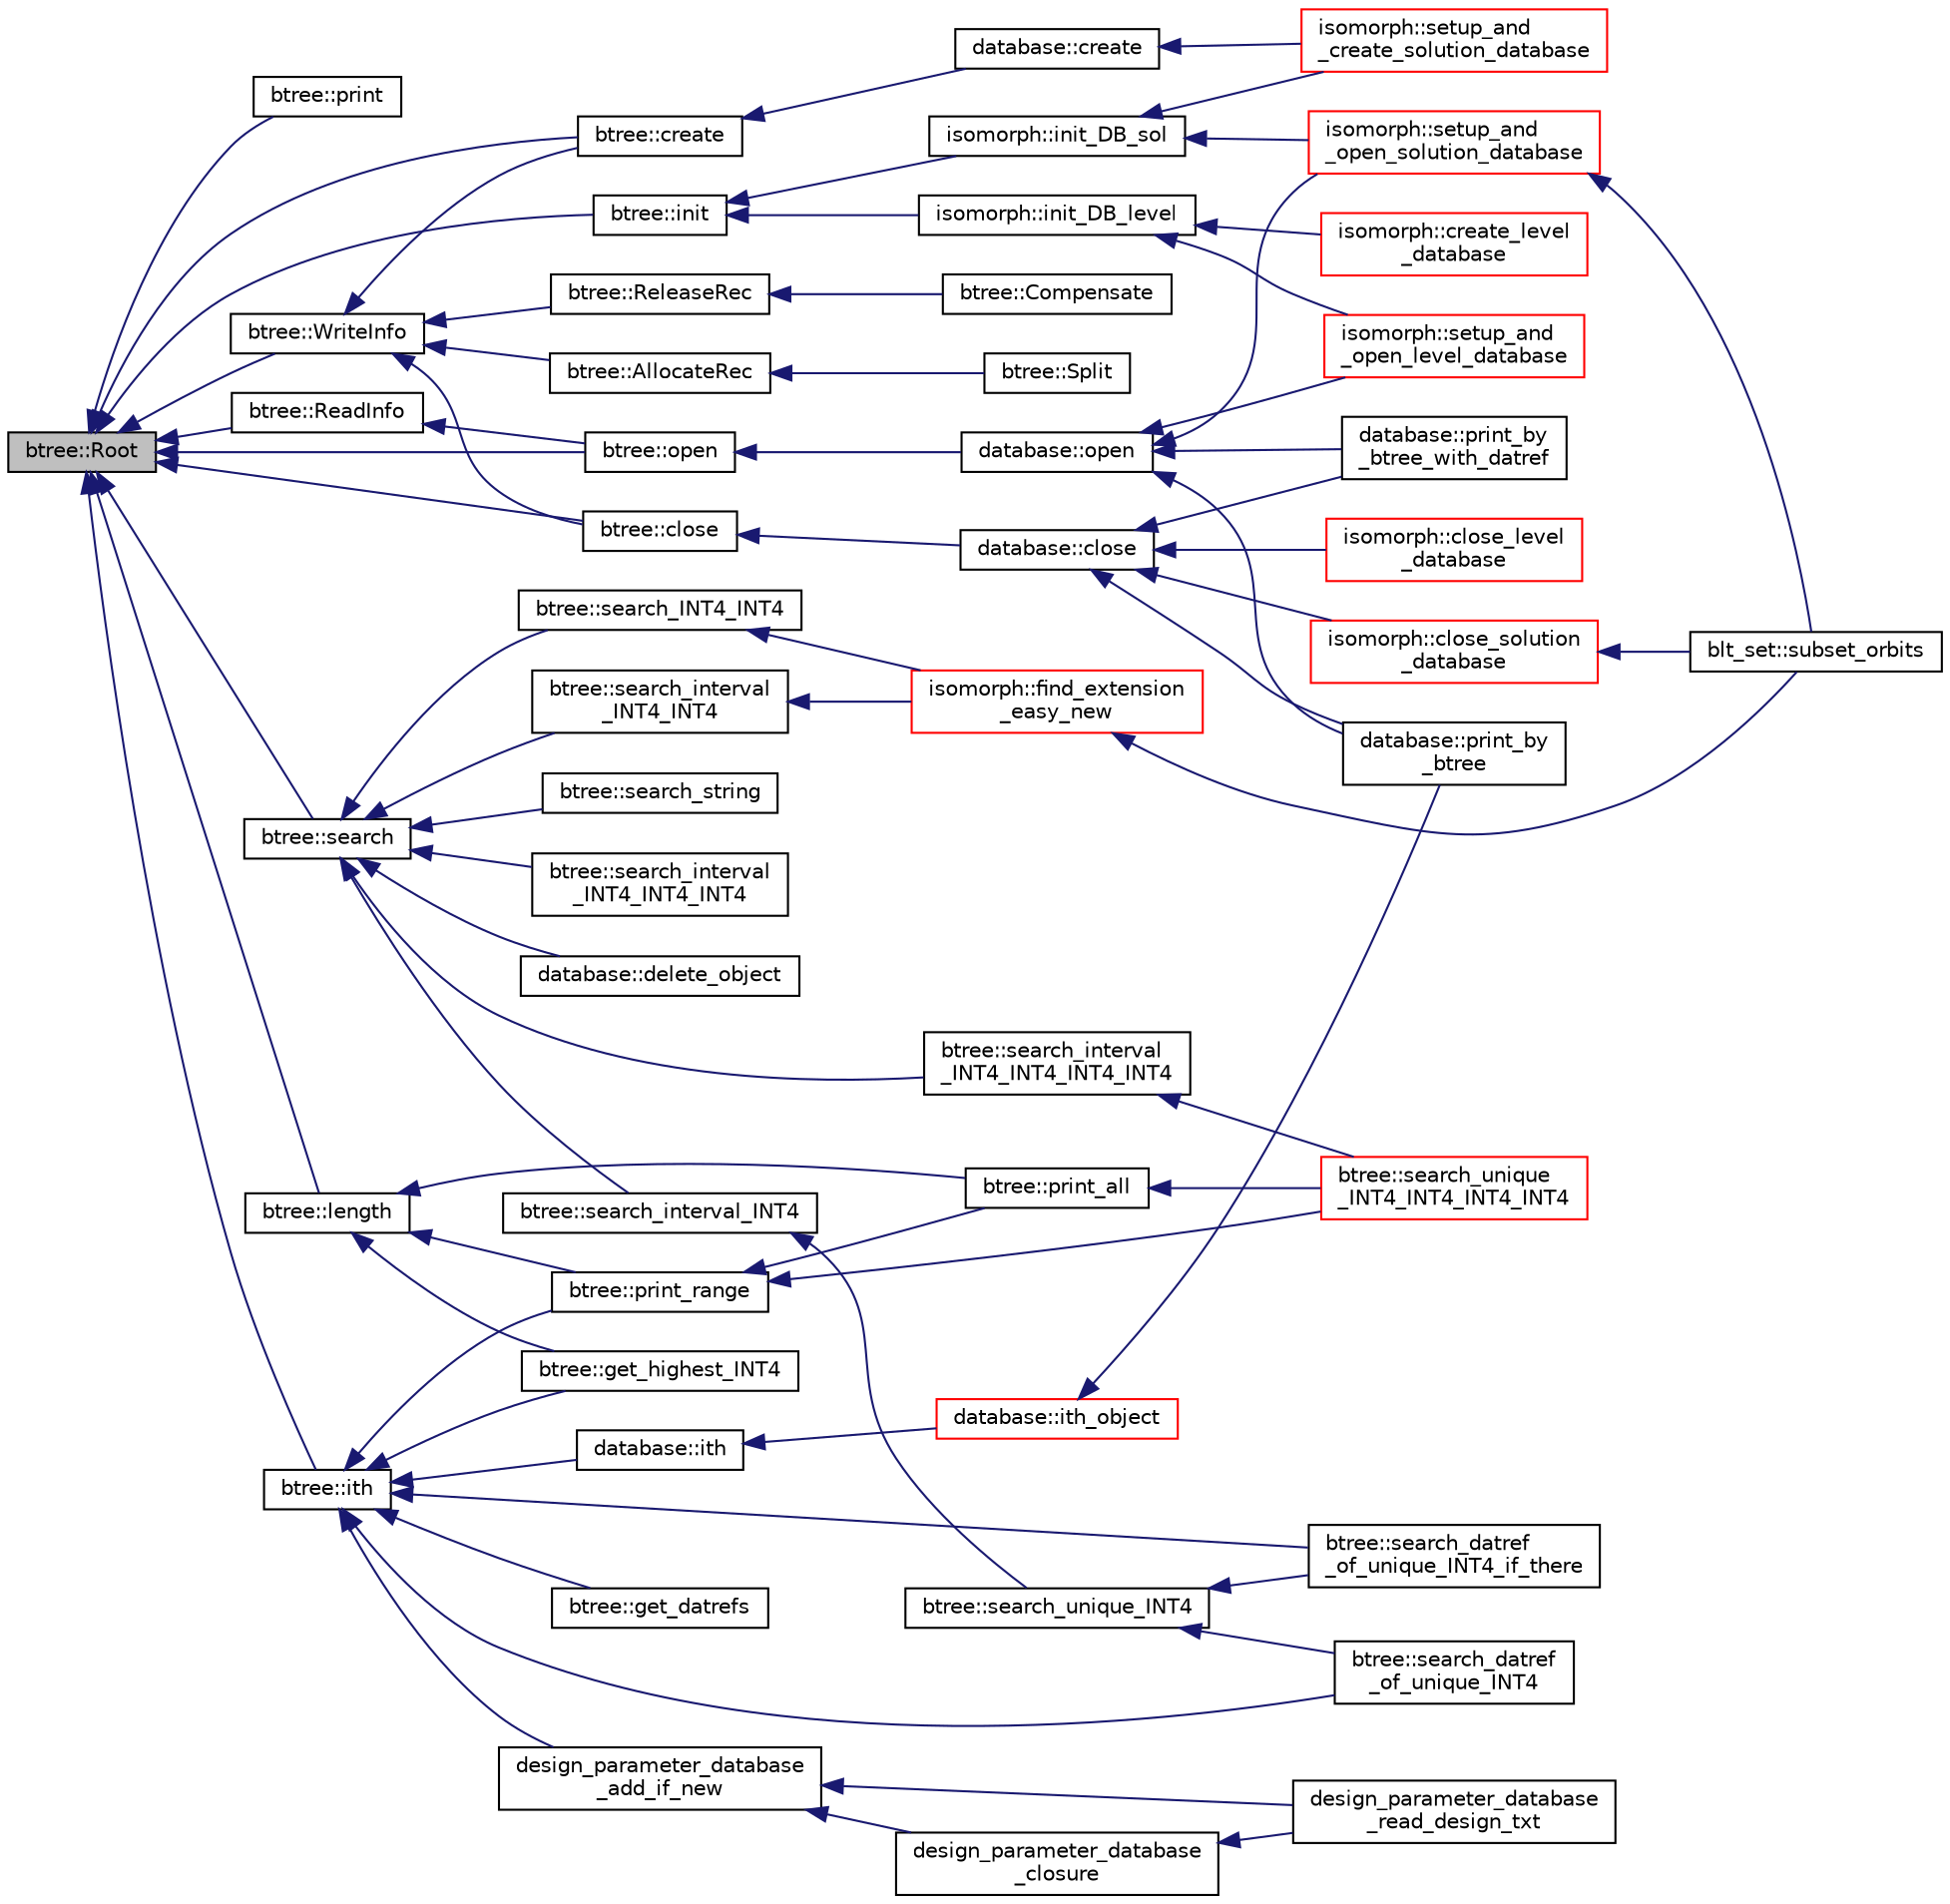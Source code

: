 digraph "btree::Root"
{
  edge [fontname="Helvetica",fontsize="10",labelfontname="Helvetica",labelfontsize="10"];
  node [fontname="Helvetica",fontsize="10",shape=record];
  rankdir="LR";
  Node3393 [label="btree::Root",height=0.2,width=0.4,color="black", fillcolor="grey75", style="filled", fontcolor="black"];
  Node3393 -> Node3394 [dir="back",color="midnightblue",fontsize="10",style="solid",fontname="Helvetica"];
  Node3394 [label="btree::print",height=0.2,width=0.4,color="black", fillcolor="white", style="filled",URL="$dd/db0/classbtree.html#a76cbc154a13a6464d16a7f080cef40d3"];
  Node3393 -> Node3395 [dir="back",color="midnightblue",fontsize="10",style="solid",fontname="Helvetica"];
  Node3395 [label="btree::init",height=0.2,width=0.4,color="black", fillcolor="white", style="filled",URL="$dd/db0/classbtree.html#a3c88706e9886f1f9bc142b511aeab642"];
  Node3395 -> Node3396 [dir="back",color="midnightblue",fontsize="10",style="solid",fontname="Helvetica"];
  Node3396 [label="isomorph::init_DB_sol",height=0.2,width=0.4,color="black", fillcolor="white", style="filled",URL="$d3/d5f/classisomorph.html#afd8d8a546fa9a7bc6f211b216e291039"];
  Node3396 -> Node3397 [dir="back",color="midnightblue",fontsize="10",style="solid",fontname="Helvetica"];
  Node3397 [label="isomorph::setup_and\l_open_solution_database",height=0.2,width=0.4,color="red", fillcolor="white", style="filled",URL="$d3/d5f/classisomorph.html#a31846d3ae261a9c2dc089fb87710ce5c"];
  Node3397 -> Node3398 [dir="back",color="midnightblue",fontsize="10",style="solid",fontname="Helvetica"];
  Node3398 [label="blt_set::subset_orbits",height=0.2,width=0.4,color="black", fillcolor="white", style="filled",URL="$d1/d3d/classblt__set.html#af8f79fc4346244acfa0e2c2d23c36993"];
  Node3396 -> Node3429 [dir="back",color="midnightblue",fontsize="10",style="solid",fontname="Helvetica"];
  Node3429 [label="isomorph::setup_and\l_create_solution_database",height=0.2,width=0.4,color="red", fillcolor="white", style="filled",URL="$d3/d5f/classisomorph.html#a810a22dfde3c43272107c743ec819b0e"];
  Node3395 -> Node3441 [dir="back",color="midnightblue",fontsize="10",style="solid",fontname="Helvetica"];
  Node3441 [label="isomorph::init_DB_level",height=0.2,width=0.4,color="black", fillcolor="white", style="filled",URL="$d3/d5f/classisomorph.html#a1a2df5281026bc94d57ebce33d67fe6c"];
  Node3441 -> Node3442 [dir="back",color="midnightblue",fontsize="10",style="solid",fontname="Helvetica"];
  Node3442 [label="isomorph::setup_and\l_open_level_database",height=0.2,width=0.4,color="red", fillcolor="white", style="filled",URL="$d3/d5f/classisomorph.html#aa011f38988f4db9c6f5abd84faebd153"];
  Node3441 -> Node3443 [dir="back",color="midnightblue",fontsize="10",style="solid",fontname="Helvetica"];
  Node3443 [label="isomorph::create_level\l_database",height=0.2,width=0.4,color="red", fillcolor="white", style="filled",URL="$d3/d5f/classisomorph.html#a15a452310bd3189f10f34c7dd7085e69"];
  Node3393 -> Node3447 [dir="back",color="midnightblue",fontsize="10",style="solid",fontname="Helvetica"];
  Node3447 [label="btree::create",height=0.2,width=0.4,color="black", fillcolor="white", style="filled",URL="$dd/db0/classbtree.html#ae46050f7dc1057d21cddcd6b2e3496d9"];
  Node3447 -> Node3448 [dir="back",color="midnightblue",fontsize="10",style="solid",fontname="Helvetica"];
  Node3448 [label="database::create",height=0.2,width=0.4,color="black", fillcolor="white", style="filled",URL="$db/d72/classdatabase.html#a41d486156468426370c803bea3976cf1"];
  Node3448 -> Node3429 [dir="back",color="midnightblue",fontsize="10",style="solid",fontname="Helvetica"];
  Node3393 -> Node3449 [dir="back",color="midnightblue",fontsize="10",style="solid",fontname="Helvetica"];
  Node3449 [label="btree::open",height=0.2,width=0.4,color="black", fillcolor="white", style="filled",URL="$dd/db0/classbtree.html#a3e718949f1be6057839463292a60297a"];
  Node3449 -> Node3450 [dir="back",color="midnightblue",fontsize="10",style="solid",fontname="Helvetica"];
  Node3450 [label="database::open",height=0.2,width=0.4,color="black", fillcolor="white", style="filled",URL="$db/d72/classdatabase.html#a65e8eccf98ecab4d55fb25bacaae6a19"];
  Node3450 -> Node3451 [dir="back",color="midnightblue",fontsize="10",style="solid",fontname="Helvetica"];
  Node3451 [label="database::print_by\l_btree",height=0.2,width=0.4,color="black", fillcolor="white", style="filled",URL="$db/d72/classdatabase.html#ac45ae44f2a861557ced6e5ab7c146717"];
  Node3450 -> Node3452 [dir="back",color="midnightblue",fontsize="10",style="solid",fontname="Helvetica"];
  Node3452 [label="database::print_by\l_btree_with_datref",height=0.2,width=0.4,color="black", fillcolor="white", style="filled",URL="$db/d72/classdatabase.html#af84030a29b31944d6763974ac4f774b5"];
  Node3450 -> Node3397 [dir="back",color="midnightblue",fontsize="10",style="solid",fontname="Helvetica"];
  Node3450 -> Node3442 [dir="back",color="midnightblue",fontsize="10",style="solid",fontname="Helvetica"];
  Node3393 -> Node3453 [dir="back",color="midnightblue",fontsize="10",style="solid",fontname="Helvetica"];
  Node3453 [label="btree::close",height=0.2,width=0.4,color="black", fillcolor="white", style="filled",URL="$dd/db0/classbtree.html#acdd59b8696e09dc1c76356902fb35cbd"];
  Node3453 -> Node3454 [dir="back",color="midnightblue",fontsize="10",style="solid",fontname="Helvetica"];
  Node3454 [label="database::close",height=0.2,width=0.4,color="black", fillcolor="white", style="filled",URL="$db/d72/classdatabase.html#acdc74d15f711cab1c165989723d45caf"];
  Node3454 -> Node3451 [dir="back",color="midnightblue",fontsize="10",style="solid",fontname="Helvetica"];
  Node3454 -> Node3452 [dir="back",color="midnightblue",fontsize="10",style="solid",fontname="Helvetica"];
  Node3454 -> Node3455 [dir="back",color="midnightblue",fontsize="10",style="solid",fontname="Helvetica"];
  Node3455 [label="isomorph::close_solution\l_database",height=0.2,width=0.4,color="red", fillcolor="white", style="filled",URL="$d3/d5f/classisomorph.html#a4219716e51f60288361e06dd0e91810b"];
  Node3455 -> Node3398 [dir="back",color="midnightblue",fontsize="10",style="solid",fontname="Helvetica"];
  Node3454 -> Node3456 [dir="back",color="midnightblue",fontsize="10",style="solid",fontname="Helvetica"];
  Node3456 [label="isomorph::close_level\l_database",height=0.2,width=0.4,color="red", fillcolor="white", style="filled",URL="$d3/d5f/classisomorph.html#aeca68d029ae707d3a6c6d4293b7086c8"];
  Node3393 -> Node3457 [dir="back",color="midnightblue",fontsize="10",style="solid",fontname="Helvetica"];
  Node3457 [label="btree::ReadInfo",height=0.2,width=0.4,color="black", fillcolor="white", style="filled",URL="$dd/db0/classbtree.html#a482ac8e066ebb0c408b3cc92fc08258c"];
  Node3457 -> Node3449 [dir="back",color="midnightblue",fontsize="10",style="solid",fontname="Helvetica"];
  Node3393 -> Node3458 [dir="back",color="midnightblue",fontsize="10",style="solid",fontname="Helvetica"];
  Node3458 [label="btree::WriteInfo",height=0.2,width=0.4,color="black", fillcolor="white", style="filled",URL="$dd/db0/classbtree.html#a4a8cdbdf67d06dc6caa53f3a9c83706a"];
  Node3458 -> Node3447 [dir="back",color="midnightblue",fontsize="10",style="solid",fontname="Helvetica"];
  Node3458 -> Node3453 [dir="back",color="midnightblue",fontsize="10",style="solid",fontname="Helvetica"];
  Node3458 -> Node3459 [dir="back",color="midnightblue",fontsize="10",style="solid",fontname="Helvetica"];
  Node3459 [label="btree::AllocateRec",height=0.2,width=0.4,color="black", fillcolor="white", style="filled",URL="$dd/db0/classbtree.html#afc6388f3da9703ee6cd576bd48fe5264"];
  Node3459 -> Node3460 [dir="back",color="midnightblue",fontsize="10",style="solid",fontname="Helvetica"];
  Node3460 [label="btree::Split",height=0.2,width=0.4,color="black", fillcolor="white", style="filled",URL="$dd/db0/classbtree.html#a5596bf9f5e2d58fd57683d58c2c267d4"];
  Node3458 -> Node3461 [dir="back",color="midnightblue",fontsize="10",style="solid",fontname="Helvetica"];
  Node3461 [label="btree::ReleaseRec",height=0.2,width=0.4,color="black", fillcolor="white", style="filled",URL="$dd/db0/classbtree.html#af3f884e7086d0695b0f1706622a74756"];
  Node3461 -> Node3462 [dir="back",color="midnightblue",fontsize="10",style="solid",fontname="Helvetica"];
  Node3462 [label="btree::Compensate",height=0.2,width=0.4,color="black", fillcolor="white", style="filled",URL="$dd/db0/classbtree.html#ae778b7f97622e4511e84b543343b6024"];
  Node3393 -> Node3463 [dir="back",color="midnightblue",fontsize="10",style="solid",fontname="Helvetica"];
  Node3463 [label="btree::search",height=0.2,width=0.4,color="black", fillcolor="white", style="filled",URL="$dd/db0/classbtree.html#a0aea262fd4da610b2276f7742fc999d5"];
  Node3463 -> Node3464 [dir="back",color="midnightblue",fontsize="10",style="solid",fontname="Helvetica"];
  Node3464 [label="btree::search_string",height=0.2,width=0.4,color="black", fillcolor="white", style="filled",URL="$dd/db0/classbtree.html#a683397734819951c911ba7f5c35c8fac"];
  Node3463 -> Node3465 [dir="back",color="midnightblue",fontsize="10",style="solid",fontname="Helvetica"];
  Node3465 [label="btree::search_interval_INT4",height=0.2,width=0.4,color="black", fillcolor="white", style="filled",URL="$dd/db0/classbtree.html#a8a89cbed12d4ac832d89dcc16dc6dcf2"];
  Node3465 -> Node3466 [dir="back",color="midnightblue",fontsize="10",style="solid",fontname="Helvetica"];
  Node3466 [label="btree::search_unique_INT4",height=0.2,width=0.4,color="black", fillcolor="white", style="filled",URL="$dd/db0/classbtree.html#addbd561c995e88b0f944cc39e4bf7215"];
  Node3466 -> Node3467 [dir="back",color="midnightblue",fontsize="10",style="solid",fontname="Helvetica"];
  Node3467 [label="btree::search_datref\l_of_unique_INT4",height=0.2,width=0.4,color="black", fillcolor="white", style="filled",URL="$dd/db0/classbtree.html#a346c06a9e28986d1e28065fb935eee35"];
  Node3466 -> Node3468 [dir="back",color="midnightblue",fontsize="10",style="solid",fontname="Helvetica"];
  Node3468 [label="btree::search_datref\l_of_unique_INT4_if_there",height=0.2,width=0.4,color="black", fillcolor="white", style="filled",URL="$dd/db0/classbtree.html#afceff3e8dd827e4d687e2a82bed46256"];
  Node3463 -> Node3469 [dir="back",color="midnightblue",fontsize="10",style="solid",fontname="Helvetica"];
  Node3469 [label="btree::search_interval\l_INT4_INT4",height=0.2,width=0.4,color="black", fillcolor="white", style="filled",URL="$dd/db0/classbtree.html#a3bff689197882a625884b9625495c46f"];
  Node3469 -> Node3470 [dir="back",color="midnightblue",fontsize="10",style="solid",fontname="Helvetica"];
  Node3470 [label="isomorph::find_extension\l_easy_new",height=0.2,width=0.4,color="red", fillcolor="white", style="filled",URL="$d3/d5f/classisomorph.html#a239dde6a8264198fc3f6fb2e15cd882d"];
  Node3470 -> Node3398 [dir="back",color="midnightblue",fontsize="10",style="solid",fontname="Helvetica"];
  Node3463 -> Node3478 [dir="back",color="midnightblue",fontsize="10",style="solid",fontname="Helvetica"];
  Node3478 [label="btree::search_interval\l_INT4_INT4_INT4",height=0.2,width=0.4,color="black", fillcolor="white", style="filled",URL="$dd/db0/classbtree.html#a8d53c9c59ac02f36c4c25cc0079c8918"];
  Node3463 -> Node3479 [dir="back",color="midnightblue",fontsize="10",style="solid",fontname="Helvetica"];
  Node3479 [label="btree::search_interval\l_INT4_INT4_INT4_INT4",height=0.2,width=0.4,color="black", fillcolor="white", style="filled",URL="$dd/db0/classbtree.html#a5a22b7f3ea6107cda032f669c00ad3d9"];
  Node3479 -> Node3480 [dir="back",color="midnightblue",fontsize="10",style="solid",fontname="Helvetica"];
  Node3480 [label="btree::search_unique\l_INT4_INT4_INT4_INT4",height=0.2,width=0.4,color="red", fillcolor="white", style="filled",URL="$dd/db0/classbtree.html#a84ca9f7c7d10a5fbf123bf68081519e1"];
  Node3463 -> Node3485 [dir="back",color="midnightblue",fontsize="10",style="solid",fontname="Helvetica"];
  Node3485 [label="btree::search_INT4_INT4",height=0.2,width=0.4,color="black", fillcolor="white", style="filled",URL="$dd/db0/classbtree.html#a8746bb2cda91692ba57e9a72dde59a23"];
  Node3485 -> Node3470 [dir="back",color="midnightblue",fontsize="10",style="solid",fontname="Helvetica"];
  Node3463 -> Node3486 [dir="back",color="midnightblue",fontsize="10",style="solid",fontname="Helvetica"];
  Node3486 [label="database::delete_object",height=0.2,width=0.4,color="black", fillcolor="white", style="filled",URL="$db/d72/classdatabase.html#a69f061ffa820d1926718dafad5f5513c"];
  Node3393 -> Node3487 [dir="back",color="midnightblue",fontsize="10",style="solid",fontname="Helvetica"];
  Node3487 [label="btree::length",height=0.2,width=0.4,color="black", fillcolor="white", style="filled",URL="$dd/db0/classbtree.html#ac75ef7763f81f808bdf266f12d1fa137"];
  Node3487 -> Node3488 [dir="back",color="midnightblue",fontsize="10",style="solid",fontname="Helvetica"];
  Node3488 [label="btree::get_highest_INT4",height=0.2,width=0.4,color="black", fillcolor="white", style="filled",URL="$dd/db0/classbtree.html#a699ad5c8c9d1d516693954e5178be309"];
  Node3487 -> Node3489 [dir="back",color="midnightblue",fontsize="10",style="solid",fontname="Helvetica"];
  Node3489 [label="btree::print_all",height=0.2,width=0.4,color="black", fillcolor="white", style="filled",URL="$dd/db0/classbtree.html#a34c238b9ff5f8dcdf31948c0abba05ca"];
  Node3489 -> Node3480 [dir="back",color="midnightblue",fontsize="10",style="solid",fontname="Helvetica"];
  Node3487 -> Node3490 [dir="back",color="midnightblue",fontsize="10",style="solid",fontname="Helvetica"];
  Node3490 [label="btree::print_range",height=0.2,width=0.4,color="black", fillcolor="white", style="filled",URL="$dd/db0/classbtree.html#afdde4b8008679f3c85b24b254a5ffdad"];
  Node3490 -> Node3480 [dir="back",color="midnightblue",fontsize="10",style="solid",fontname="Helvetica"];
  Node3490 -> Node3489 [dir="back",color="midnightblue",fontsize="10",style="solid",fontname="Helvetica"];
  Node3393 -> Node3491 [dir="back",color="midnightblue",fontsize="10",style="solid",fontname="Helvetica"];
  Node3491 [label="btree::ith",height=0.2,width=0.4,color="black", fillcolor="white", style="filled",URL="$dd/db0/classbtree.html#aba50733eb0d292c2fd103cd6721cc1d6"];
  Node3491 -> Node3482 [dir="back",color="midnightblue",fontsize="10",style="solid",fontname="Helvetica"];
  Node3482 [label="design_parameter_database\l_add_if_new",height=0.2,width=0.4,color="black", fillcolor="white", style="filled",URL="$d9/d60/discreta_8h.html#afab003d450b51bb6c988b57c3451f535"];
  Node3482 -> Node3483 [dir="back",color="midnightblue",fontsize="10",style="solid",fontname="Helvetica"];
  Node3483 [label="design_parameter_database\l_closure",height=0.2,width=0.4,color="black", fillcolor="white", style="filled",URL="$d9/d60/discreta_8h.html#a311d21856b33e2872f1d686c191b0003"];
  Node3483 -> Node3484 [dir="back",color="midnightblue",fontsize="10",style="solid",fontname="Helvetica"];
  Node3484 [label="design_parameter_database\l_read_design_txt",height=0.2,width=0.4,color="black", fillcolor="white", style="filled",URL="$d9/d60/discreta_8h.html#ac12f39c2d57b543c801c36d26f237ac7"];
  Node3482 -> Node3484 [dir="back",color="midnightblue",fontsize="10",style="solid",fontname="Helvetica"];
  Node3491 -> Node3467 [dir="back",color="midnightblue",fontsize="10",style="solid",fontname="Helvetica"];
  Node3491 -> Node3468 [dir="back",color="midnightblue",fontsize="10",style="solid",fontname="Helvetica"];
  Node3491 -> Node3488 [dir="back",color="midnightblue",fontsize="10",style="solid",fontname="Helvetica"];
  Node3491 -> Node3492 [dir="back",color="midnightblue",fontsize="10",style="solid",fontname="Helvetica"];
  Node3492 [label="btree::get_datrefs",height=0.2,width=0.4,color="black", fillcolor="white", style="filled",URL="$dd/db0/classbtree.html#a4f8c801758d3fdb0e12cfa8be1bcdd74"];
  Node3491 -> Node3490 [dir="back",color="midnightblue",fontsize="10",style="solid",fontname="Helvetica"];
  Node3491 -> Node3493 [dir="back",color="midnightblue",fontsize="10",style="solid",fontname="Helvetica"];
  Node3493 [label="database::ith",height=0.2,width=0.4,color="black", fillcolor="white", style="filled",URL="$db/d72/classdatabase.html#af17af33b686cba55558237b04714108f"];
  Node3493 -> Node3494 [dir="back",color="midnightblue",fontsize="10",style="solid",fontname="Helvetica"];
  Node3494 [label="database::ith_object",height=0.2,width=0.4,color="red", fillcolor="white", style="filled",URL="$db/d72/classdatabase.html#a1516bb38a4c846172354291271700d07"];
  Node3494 -> Node3451 [dir="back",color="midnightblue",fontsize="10",style="solid",fontname="Helvetica"];
}
